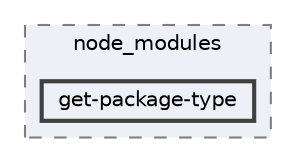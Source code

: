 digraph "pkiclassroomrescheduler/src/main/frontend/node_modules/get-package-type"
{
 // LATEX_PDF_SIZE
  bgcolor="transparent";
  edge [fontname=Helvetica,fontsize=10,labelfontname=Helvetica,labelfontsize=10];
  node [fontname=Helvetica,fontsize=10,shape=box,height=0.2,width=0.4];
  compound=true
  subgraph clusterdir_72953eda66ccb3a2722c28e1c3e6c23b {
    graph [ bgcolor="#edf0f7", pencolor="grey50", label="node_modules", fontname=Helvetica,fontsize=10 style="filled,dashed", URL="dir_72953eda66ccb3a2722c28e1c3e6c23b.html",tooltip=""]
  dir_418981ed4ab5641ca391dd8a70703757 [label="get-package-type", fillcolor="#edf0f7", color="grey25", style="filled,bold", URL="dir_418981ed4ab5641ca391dd8a70703757.html",tooltip=""];
  }
}
